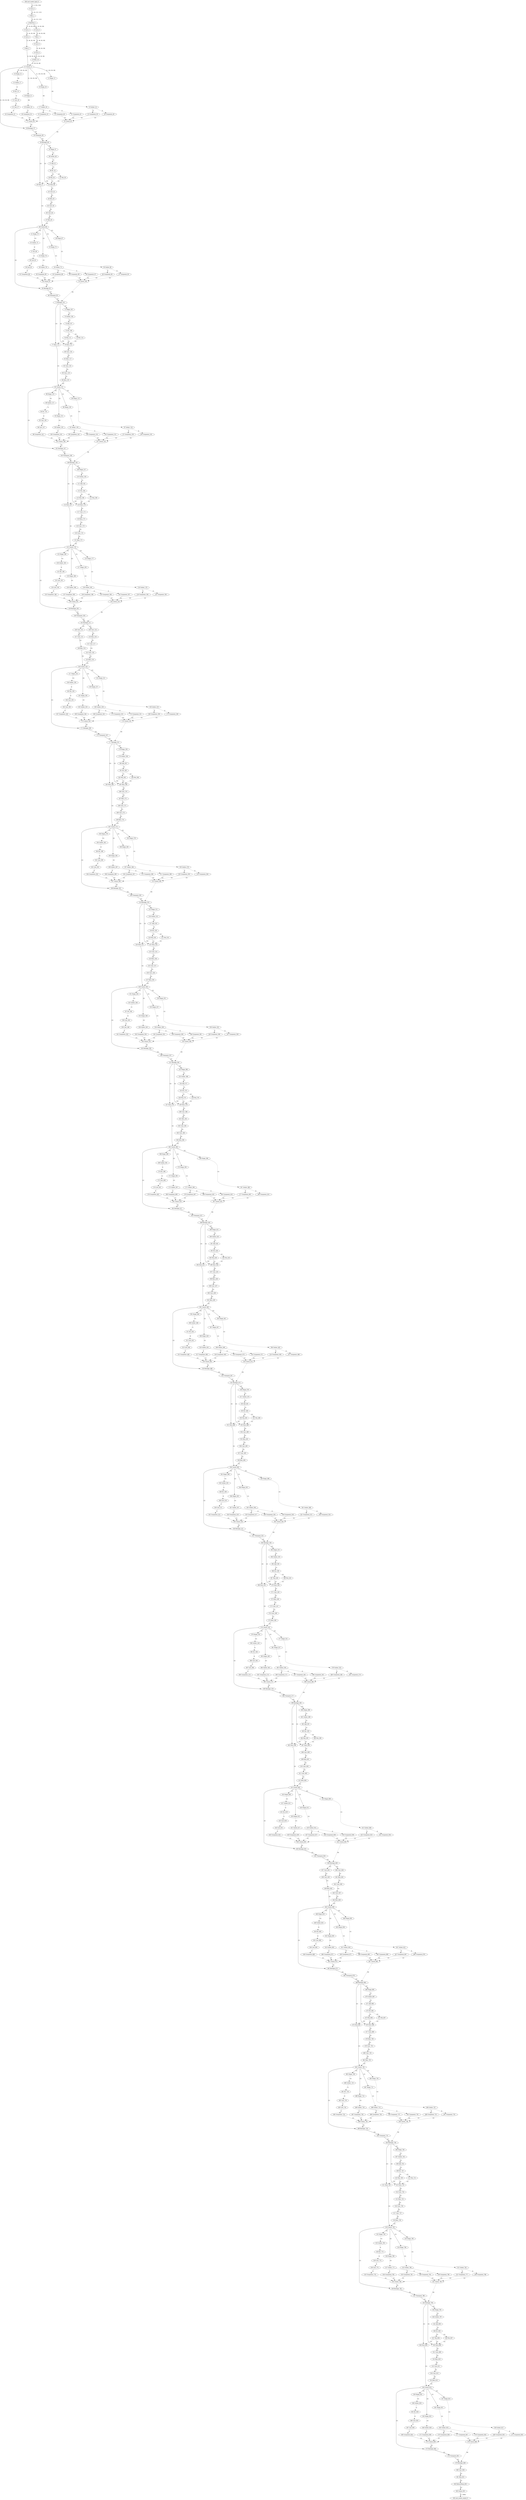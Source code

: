 strict digraph  {
"0 Conv_0" [id=0, type=Conv];
"1 Relu_1" [id=1, type=Relu];
"2 MaxPool_2" [id=2, type=MaxPool];
"3 Conv_3" [id=3, type=Conv];
"4 Conv_4" [id=4, type=Conv];
"5 Relu_5" [id=5, type=Relu];
"6 Conv_6" [id=6, type=Conv];
"7 Relu_7" [id=7, type=Relu];
"8 Conv_8" [id=8, type=Conv];
"9 Conv_9" [id=9, type=Conv];
"10 Relu_10" [id=10, type=Relu];
"11 Concat_11" [id=11, type=Concat];
"12 Shape_12" [id=12, type=Shape];
"13 Gather_14" [id=13, type=Gather];
"14 Shape_15" [id=14, type=Shape];
"15 Gather_17" [id=15, type=Gather];
"16 Shape_18" [id=16, type=Shape];
"17 Gather_20" [id=17, type=Gather];
"18 Shape_21" [id=18, type=Shape];
"19 Gather_23" [id=19, type=Gather];
"20 Div_25" [id=20, type=Div];
"21 Cast_26" [id=21, type=Cast];
"22 Cast_27" [id=22, type=Cast];
"23 Unsqueeze_29" [id=23, type=Unsqueeze];
"24 Unsqueeze_31" [id=24, type=Unsqueeze];
"25 Unsqueeze_33" [id=25, type=Unsqueeze];
"26 Unsqueeze_35" [id=26, type=Unsqueeze];
"27 Concat_36" [id=27, type=Concat];
"28 Reshape_37" [id=28, type=Reshape];
"29 Transpose_38" [id=29, type=Transpose];
"30 Unsqueeze_40" [id=30, type=Unsqueeze];
"31 Unsqueeze_42" [id=31, type=Unsqueeze];
"32 Unsqueeze_44" [id=32, type=Unsqueeze];
"33 Concat_45" [id=33, type=Concat];
"34 Reshape_46" [id=34, type=Reshape];
"35 Shape_47" [id=35, type=Shape];
"36 Gather_49" [id=36, type=Gather];
"37 Add_52" [id=37, type=Add];
"38 Div_54" [id=38, type=Div];
"39 Mul_56" [id=39, type=Mul];
"40 Slice_57" [id=40, type=Slice];
"41 Mul_59" [id=41, type=Mul];
"42 Slice_60" [id=42, type=Slice];
"43 Conv_61" [id=43, type=Conv];
"44 Relu_62" [id=44, type=Relu];
"45 Conv_63" [id=45, type=Conv];
"46 Conv_64" [id=46, type=Conv];
"47 Relu_65" [id=47, type=Relu];
"48 Concat_66" [id=48, type=Concat];
"49 Shape_67" [id=49, type=Shape];
"50 Gather_69" [id=50, type=Gather];
"51 Shape_70" [id=51, type=Shape];
"52 Gather_72" [id=52, type=Gather];
"53 Shape_73" [id=53, type=Shape];
"54 Gather_75" [id=54, type=Gather];
"55 Shape_76" [id=55, type=Shape];
"56 Gather_78" [id=56, type=Gather];
"57 Div_80" [id=57, type=Div];
"58 Cast_81" [id=58, type=Cast];
"59 Cast_82" [id=59, type=Cast];
"60 Unsqueeze_84" [id=60, type=Unsqueeze];
"61 Unsqueeze_86" [id=61, type=Unsqueeze];
"62 Unsqueeze_88" [id=62, type=Unsqueeze];
"63 Unsqueeze_90" [id=63, type=Unsqueeze];
"64 Concat_91" [id=64, type=Concat];
"65 Reshape_92" [id=65, type=Reshape];
"66 Transpose_93" [id=66, type=Transpose];
"67 Unsqueeze_95" [id=67, type=Unsqueeze];
"68 Unsqueeze_97" [id=68, type=Unsqueeze];
"69 Unsqueeze_99" [id=69, type=Unsqueeze];
"70 Concat_100" [id=70, type=Concat];
"71 Reshape_101" [id=71, type=Reshape];
"72 Shape_102" [id=72, type=Shape];
"73 Gather_104" [id=73, type=Gather];
"74 Add_107" [id=74, type=Add];
"75 Div_109" [id=75, type=Div];
"76 Mul_111" [id=76, type=Mul];
"77 Slice_112" [id=77, type=Slice];
"78 Mul_114" [id=78, type=Mul];
"79 Slice_115" [id=79, type=Slice];
"80 Conv_116" [id=80, type=Conv];
"81 Relu_117" [id=81, type=Relu];
"82 Conv_118" [id=82, type=Conv];
"83 Conv_119" [id=83, type=Conv];
"84 Relu_120" [id=84, type=Relu];
"85 Concat_121" [id=85, type=Concat];
"86 Shape_122" [id=86, type=Shape];
"87 Gather_124" [id=87, type=Gather];
"88 Shape_125" [id=88, type=Shape];
"89 Gather_127" [id=89, type=Gather];
"90 Shape_128" [id=90, type=Shape];
"91 Gather_130" [id=91, type=Gather];
"92 Shape_131" [id=92, type=Shape];
"93 Gather_133" [id=93, type=Gather];
"94 Div_135" [id=94, type=Div];
"95 Cast_136" [id=95, type=Cast];
"96 Cast_137" [id=96, type=Cast];
"97 Unsqueeze_139" [id=97, type=Unsqueeze];
"98 Unsqueeze_141" [id=98, type=Unsqueeze];
"99 Unsqueeze_143" [id=99, type=Unsqueeze];
"100 Unsqueeze_145" [id=100, type=Unsqueeze];
"101 Concat_146" [id=101, type=Concat];
"102 Reshape_147" [id=102, type=Reshape];
"103 Transpose_148" [id=103, type=Transpose];
"104 Unsqueeze_150" [id=104, type=Unsqueeze];
"105 Unsqueeze_152" [id=105, type=Unsqueeze];
"106 Unsqueeze_154" [id=106, type=Unsqueeze];
"107 Concat_155" [id=107, type=Concat];
"108 Reshape_156" [id=108, type=Reshape];
"109 Shape_157" [id=109, type=Shape];
"110 Gather_159" [id=110, type=Gather];
"111 Add_162" [id=111, type=Add];
"112 Div_164" [id=112, type=Div];
"113 Mul_166" [id=113, type=Mul];
"114 Slice_167" [id=114, type=Slice];
"115 Mul_169" [id=115, type=Mul];
"116 Slice_170" [id=116, type=Slice];
"117 Conv_171" [id=117, type=Conv];
"118 Relu_172" [id=118, type=Relu];
"119 Conv_173" [id=119, type=Conv];
"120 Conv_174" [id=120, type=Conv];
"121 Relu_175" [id=121, type=Relu];
"122 Concat_176" [id=122, type=Concat];
"123 Shape_177" [id=123, type=Shape];
"124 Gather_179" [id=124, type=Gather];
"125 Shape_180" [id=125, type=Shape];
"126 Gather_182" [id=126, type=Gather];
"127 Shape_183" [id=127, type=Shape];
"128 Gather_185" [id=128, type=Gather];
"129 Shape_186" [id=129, type=Shape];
"130 Gather_188" [id=130, type=Gather];
"131 Div_190" [id=131, type=Div];
"132 Cast_191" [id=132, type=Cast];
"133 Cast_192" [id=133, type=Cast];
"134 Unsqueeze_194" [id=134, type=Unsqueeze];
"135 Unsqueeze_196" [id=135, type=Unsqueeze];
"136 Unsqueeze_198" [id=136, type=Unsqueeze];
"137 Unsqueeze_200" [id=137, type=Unsqueeze];
"138 Concat_201" [id=138, type=Concat];
"139 Reshape_202" [id=139, type=Reshape];
"140 Transpose_203" [id=140, type=Transpose];
"141 Unsqueeze_205" [id=141, type=Unsqueeze];
"142 Unsqueeze_207" [id=142, type=Unsqueeze];
"143 Unsqueeze_209" [id=143, type=Unsqueeze];
"144 Concat_210" [id=144, type=Concat];
"145 Reshape_211" [id=145, type=Reshape];
"146 Conv_212" [id=146, type=Conv];
"147 Conv_213" [id=147, type=Conv];
"148 Relu_214" [id=148, type=Relu];
"149 Conv_215" [id=149, type=Conv];
"150 Relu_216" [id=150, type=Relu];
"151 Conv_217" [id=151, type=Conv];
"152 Conv_218" [id=152, type=Conv];
"153 Relu_219" [id=153, type=Relu];
"154 Concat_220" [id=154, type=Concat];
"155 Shape_221" [id=155, type=Shape];
"156 Gather_223" [id=156, type=Gather];
"157 Shape_224" [id=157, type=Shape];
"158 Gather_226" [id=158, type=Gather];
"159 Shape_227" [id=159, type=Shape];
"160 Gather_229" [id=160, type=Gather];
"161 Shape_230" [id=161, type=Shape];
"162 Gather_232" [id=162, type=Gather];
"163 Div_234" [id=163, type=Div];
"164 Cast_235" [id=164, type=Cast];
"165 Cast_236" [id=165, type=Cast];
"166 Unsqueeze_238" [id=166, type=Unsqueeze];
"167 Unsqueeze_240" [id=167, type=Unsqueeze];
"168 Unsqueeze_242" [id=168, type=Unsqueeze];
"169 Unsqueeze_244" [id=169, type=Unsqueeze];
"170 Concat_245" [id=170, type=Concat];
"171 Reshape_246" [id=171, type=Reshape];
"172 Transpose_247" [id=172, type=Transpose];
"173 Unsqueeze_249" [id=173, type=Unsqueeze];
"174 Unsqueeze_251" [id=174, type=Unsqueeze];
"175 Unsqueeze_253" [id=175, type=Unsqueeze];
"176 Concat_254" [id=176, type=Concat];
"177 Reshape_255" [id=177, type=Reshape];
"178 Shape_256" [id=178, type=Shape];
"179 Gather_258" [id=179, type=Gather];
"180 Add_261" [id=180, type=Add];
"181 Div_263" [id=181, type=Div];
"182 Mul_265" [id=182, type=Mul];
"183 Slice_266" [id=183, type=Slice];
"184 Mul_268" [id=184, type=Mul];
"185 Slice_269" [id=185, type=Slice];
"186 Conv_270" [id=186, type=Conv];
"187 Relu_271" [id=187, type=Relu];
"188 Conv_272" [id=188, type=Conv];
"189 Conv_273" [id=189, type=Conv];
"190 Relu_274" [id=190, type=Relu];
"191 Concat_275" [id=191, type=Concat];
"192 Shape_276" [id=192, type=Shape];
"193 Gather_278" [id=193, type=Gather];
"194 Shape_279" [id=194, type=Shape];
"195 Gather_281" [id=195, type=Gather];
"196 Shape_282" [id=196, type=Shape];
"197 Gather_284" [id=197, type=Gather];
"198 Shape_285" [id=198, type=Shape];
"199 Gather_287" [id=199, type=Gather];
"200 Div_289" [id=200, type=Div];
"201 Cast_290" [id=201, type=Cast];
"202 Cast_291" [id=202, type=Cast];
"203 Unsqueeze_293" [id=203, type=Unsqueeze];
"204 Unsqueeze_295" [id=204, type=Unsqueeze];
"205 Unsqueeze_297" [id=205, type=Unsqueeze];
"206 Unsqueeze_299" [id=206, type=Unsqueeze];
"207 Concat_300" [id=207, type=Concat];
"208 Reshape_301" [id=208, type=Reshape];
"209 Transpose_302" [id=209, type=Transpose];
"210 Unsqueeze_304" [id=210, type=Unsqueeze];
"211 Unsqueeze_306" [id=211, type=Unsqueeze];
"212 Unsqueeze_308" [id=212, type=Unsqueeze];
"213 Concat_309" [id=213, type=Concat];
"214 Reshape_310" [id=214, type=Reshape];
"215 Shape_311" [id=215, type=Shape];
"216 Gather_313" [id=216, type=Gather];
"217 Add_316" [id=217, type=Add];
"218 Div_318" [id=218, type=Div];
"219 Mul_320" [id=219, type=Mul];
"220 Slice_321" [id=220, type=Slice];
"221 Mul_323" [id=221, type=Mul];
"222 Slice_324" [id=222, type=Slice];
"223 Conv_325" [id=223, type=Conv];
"224 Relu_326" [id=224, type=Relu];
"225 Conv_327" [id=225, type=Conv];
"226 Conv_328" [id=226, type=Conv];
"227 Relu_329" [id=227, type=Relu];
"228 Concat_330" [id=228, type=Concat];
"229 Shape_331" [id=229, type=Shape];
"230 Gather_333" [id=230, type=Gather];
"231 Shape_334" [id=231, type=Shape];
"232 Gather_336" [id=232, type=Gather];
"233 Shape_337" [id=233, type=Shape];
"234 Gather_339" [id=234, type=Gather];
"235 Shape_340" [id=235, type=Shape];
"236 Gather_342" [id=236, type=Gather];
"237 Div_344" [id=237, type=Div];
"238 Cast_345" [id=238, type=Cast];
"239 Cast_346" [id=239, type=Cast];
"240 Unsqueeze_348" [id=240, type=Unsqueeze];
"241 Unsqueeze_350" [id=241, type=Unsqueeze];
"242 Unsqueeze_352" [id=242, type=Unsqueeze];
"243 Unsqueeze_354" [id=243, type=Unsqueeze];
"244 Concat_355" [id=244, type=Concat];
"245 Reshape_356" [id=245, type=Reshape];
"246 Transpose_357" [id=246, type=Transpose];
"247 Unsqueeze_359" [id=247, type=Unsqueeze];
"248 Unsqueeze_361" [id=248, type=Unsqueeze];
"249 Unsqueeze_363" [id=249, type=Unsqueeze];
"250 Concat_364" [id=250, type=Concat];
"251 Reshape_365" [id=251, type=Reshape];
"252 Shape_366" [id=252, type=Shape];
"253 Gather_368" [id=253, type=Gather];
"254 Add_371" [id=254, type=Add];
"255 Div_373" [id=255, type=Div];
"256 Mul_375" [id=256, type=Mul];
"257 Slice_376" [id=257, type=Slice];
"258 Mul_378" [id=258, type=Mul];
"259 Slice_379" [id=259, type=Slice];
"260 Conv_380" [id=260, type=Conv];
"261 Relu_381" [id=261, type=Relu];
"262 Conv_382" [id=262, type=Conv];
"263 Conv_383" [id=263, type=Conv];
"264 Relu_384" [id=264, type=Relu];
"265 Concat_385" [id=265, type=Concat];
"266 Shape_386" [id=266, type=Shape];
"267 Gather_388" [id=267, type=Gather];
"268 Shape_389" [id=268, type=Shape];
"269 Gather_391" [id=269, type=Gather];
"270 Shape_392" [id=270, type=Shape];
"271 Gather_394" [id=271, type=Gather];
"272 Shape_395" [id=272, type=Shape];
"273 Gather_397" [id=273, type=Gather];
"274 Div_399" [id=274, type=Div];
"275 Cast_400" [id=275, type=Cast];
"276 Cast_401" [id=276, type=Cast];
"277 Unsqueeze_403" [id=277, type=Unsqueeze];
"278 Unsqueeze_405" [id=278, type=Unsqueeze];
"279 Unsqueeze_407" [id=279, type=Unsqueeze];
"280 Unsqueeze_409" [id=280, type=Unsqueeze];
"281 Concat_410" [id=281, type=Concat];
"282 Reshape_411" [id=282, type=Reshape];
"283 Transpose_412" [id=283, type=Transpose];
"284 Unsqueeze_414" [id=284, type=Unsqueeze];
"285 Unsqueeze_416" [id=285, type=Unsqueeze];
"286 Unsqueeze_418" [id=286, type=Unsqueeze];
"287 Concat_419" [id=287, type=Concat];
"288 Reshape_420" [id=288, type=Reshape];
"289 Shape_421" [id=289, type=Shape];
"290 Gather_423" [id=290, type=Gather];
"291 Add_426" [id=291, type=Add];
"292 Div_428" [id=292, type=Div];
"293 Mul_430" [id=293, type=Mul];
"294 Slice_431" [id=294, type=Slice];
"295 Mul_433" [id=295, type=Mul];
"296 Slice_434" [id=296, type=Slice];
"297 Conv_435" [id=297, type=Conv];
"298 Relu_436" [id=298, type=Relu];
"299 Conv_437" [id=299, type=Conv];
"300 Conv_438" [id=300, type=Conv];
"301 Relu_439" [id=301, type=Relu];
"302 Concat_440" [id=302, type=Concat];
"303 Shape_441" [id=303, type=Shape];
"304 Gather_443" [id=304, type=Gather];
"305 Shape_444" [id=305, type=Shape];
"306 Gather_446" [id=306, type=Gather];
"307 Shape_447" [id=307, type=Shape];
"308 Gather_449" [id=308, type=Gather];
"309 Shape_450" [id=309, type=Shape];
"310 Gather_452" [id=310, type=Gather];
"311 Div_454" [id=311, type=Div];
"312 Cast_455" [id=312, type=Cast];
"313 Cast_456" [id=313, type=Cast];
"314 Unsqueeze_458" [id=314, type=Unsqueeze];
"315 Unsqueeze_460" [id=315, type=Unsqueeze];
"316 Unsqueeze_462" [id=316, type=Unsqueeze];
"317 Unsqueeze_464" [id=317, type=Unsqueeze];
"318 Concat_465" [id=318, type=Concat];
"319 Reshape_466" [id=319, type=Reshape];
"320 Transpose_467" [id=320, type=Transpose];
"321 Unsqueeze_469" [id=321, type=Unsqueeze];
"322 Unsqueeze_471" [id=322, type=Unsqueeze];
"323 Unsqueeze_473" [id=323, type=Unsqueeze];
"324 Concat_474" [id=324, type=Concat];
"325 Reshape_475" [id=325, type=Reshape];
"326 Shape_476" [id=326, type=Shape];
"327 Gather_478" [id=327, type=Gather];
"328 Add_481" [id=328, type=Add];
"329 Div_483" [id=329, type=Div];
"330 Mul_485" [id=330, type=Mul];
"331 Slice_486" [id=331, type=Slice];
"332 Mul_488" [id=332, type=Mul];
"333 Slice_489" [id=333, type=Slice];
"334 Conv_490" [id=334, type=Conv];
"335 Relu_491" [id=335, type=Relu];
"336 Conv_492" [id=336, type=Conv];
"337 Conv_493" [id=337, type=Conv];
"338 Relu_494" [id=338, type=Relu];
"339 Concat_495" [id=339, type=Concat];
"340 Shape_496" [id=340, type=Shape];
"341 Gather_498" [id=341, type=Gather];
"342 Shape_499" [id=342, type=Shape];
"343 Gather_501" [id=343, type=Gather];
"344 Shape_502" [id=344, type=Shape];
"345 Gather_504" [id=345, type=Gather];
"346 Shape_505" [id=346, type=Shape];
"347 Gather_507" [id=347, type=Gather];
"348 Div_509" [id=348, type=Div];
"349 Cast_510" [id=349, type=Cast];
"350 Cast_511" [id=350, type=Cast];
"351 Unsqueeze_513" [id=351, type=Unsqueeze];
"352 Unsqueeze_515" [id=352, type=Unsqueeze];
"353 Unsqueeze_517" [id=353, type=Unsqueeze];
"354 Unsqueeze_519" [id=354, type=Unsqueeze];
"355 Concat_520" [id=355, type=Concat];
"356 Reshape_521" [id=356, type=Reshape];
"357 Transpose_522" [id=357, type=Transpose];
"358 Unsqueeze_524" [id=358, type=Unsqueeze];
"359 Unsqueeze_526" [id=359, type=Unsqueeze];
"360 Unsqueeze_528" [id=360, type=Unsqueeze];
"361 Concat_529" [id=361, type=Concat];
"362 Reshape_530" [id=362, type=Reshape];
"363 Shape_531" [id=363, type=Shape];
"364 Gather_533" [id=364, type=Gather];
"365 Add_536" [id=365, type=Add];
"366 Div_538" [id=366, type=Div];
"367 Mul_540" [id=367, type=Mul];
"368 Slice_541" [id=368, type=Slice];
"369 Mul_543" [id=369, type=Mul];
"370 Slice_544" [id=370, type=Slice];
"371 Conv_545" [id=371, type=Conv];
"372 Relu_546" [id=372, type=Relu];
"373 Conv_547" [id=373, type=Conv];
"374 Conv_548" [id=374, type=Conv];
"375 Relu_549" [id=375, type=Relu];
"376 Concat_550" [id=376, type=Concat];
"377 Shape_551" [id=377, type=Shape];
"378 Gather_553" [id=378, type=Gather];
"379 Shape_554" [id=379, type=Shape];
"380 Gather_556" [id=380, type=Gather];
"381 Shape_557" [id=381, type=Shape];
"382 Gather_559" [id=382, type=Gather];
"383 Shape_560" [id=383, type=Shape];
"384 Gather_562" [id=384, type=Gather];
"385 Div_564" [id=385, type=Div];
"386 Cast_565" [id=386, type=Cast];
"387 Cast_566" [id=387, type=Cast];
"388 Unsqueeze_568" [id=388, type=Unsqueeze];
"389 Unsqueeze_570" [id=389, type=Unsqueeze];
"390 Unsqueeze_572" [id=390, type=Unsqueeze];
"391 Unsqueeze_574" [id=391, type=Unsqueeze];
"392 Concat_575" [id=392, type=Concat];
"393 Reshape_576" [id=393, type=Reshape];
"394 Transpose_577" [id=394, type=Transpose];
"395 Unsqueeze_579" [id=395, type=Unsqueeze];
"396 Unsqueeze_581" [id=396, type=Unsqueeze];
"397 Unsqueeze_583" [id=397, type=Unsqueeze];
"398 Concat_584" [id=398, type=Concat];
"399 Reshape_585" [id=399, type=Reshape];
"400 Shape_586" [id=400, type=Shape];
"401 Gather_588" [id=401, type=Gather];
"402 Add_591" [id=402, type=Add];
"403 Div_593" [id=403, type=Div];
"404 Mul_595" [id=404, type=Mul];
"405 Slice_596" [id=405, type=Slice];
"406 Mul_598" [id=406, type=Mul];
"407 Slice_599" [id=407, type=Slice];
"408 Conv_600" [id=408, type=Conv];
"409 Relu_601" [id=409, type=Relu];
"410 Conv_602" [id=410, type=Conv];
"411 Conv_603" [id=411, type=Conv];
"412 Relu_604" [id=412, type=Relu];
"413 Concat_605" [id=413, type=Concat];
"414 Shape_606" [id=414, type=Shape];
"415 Gather_608" [id=415, type=Gather];
"416 Shape_609" [id=416, type=Shape];
"417 Gather_611" [id=417, type=Gather];
"418 Shape_612" [id=418, type=Shape];
"419 Gather_614" [id=419, type=Gather];
"420 Shape_615" [id=420, type=Shape];
"421 Gather_617" [id=421, type=Gather];
"422 Div_619" [id=422, type=Div];
"423 Cast_620" [id=423, type=Cast];
"424 Cast_621" [id=424, type=Cast];
"425 Unsqueeze_623" [id=425, type=Unsqueeze];
"426 Unsqueeze_625" [id=426, type=Unsqueeze];
"427 Unsqueeze_627" [id=427, type=Unsqueeze];
"428 Unsqueeze_629" [id=428, type=Unsqueeze];
"429 Concat_630" [id=429, type=Concat];
"430 Reshape_631" [id=430, type=Reshape];
"431 Transpose_632" [id=431, type=Transpose];
"432 Unsqueeze_634" [id=432, type=Unsqueeze];
"433 Unsqueeze_636" [id=433, type=Unsqueeze];
"434 Unsqueeze_638" [id=434, type=Unsqueeze];
"435 Concat_639" [id=435, type=Concat];
"436 Reshape_640" [id=436, type=Reshape];
"437 Conv_641" [id=437, type=Conv];
"438 Conv_642" [id=438, type=Conv];
"439 Relu_643" [id=439, type=Relu];
"440 Conv_644" [id=440, type=Conv];
"441 Relu_645" [id=441, type=Relu];
"442 Conv_646" [id=442, type=Conv];
"443 Conv_647" [id=443, type=Conv];
"444 Relu_648" [id=444, type=Relu];
"445 Concat_649" [id=445, type=Concat];
"446 Shape_650" [id=446, type=Shape];
"447 Gather_652" [id=447, type=Gather];
"448 Shape_653" [id=448, type=Shape];
"449 Gather_655" [id=449, type=Gather];
"450 Shape_656" [id=450, type=Shape];
"451 Gather_658" [id=451, type=Gather];
"452 Shape_659" [id=452, type=Shape];
"453 Gather_661" [id=453, type=Gather];
"454 Div_663" [id=454, type=Div];
"455 Cast_664" [id=455, type=Cast];
"456 Cast_665" [id=456, type=Cast];
"457 Unsqueeze_667" [id=457, type=Unsqueeze];
"458 Unsqueeze_669" [id=458, type=Unsqueeze];
"459 Unsqueeze_671" [id=459, type=Unsqueeze];
"460 Unsqueeze_673" [id=460, type=Unsqueeze];
"461 Concat_674" [id=461, type=Concat];
"462 Reshape_675" [id=462, type=Reshape];
"463 Transpose_676" [id=463, type=Transpose];
"464 Unsqueeze_678" [id=464, type=Unsqueeze];
"465 Unsqueeze_680" [id=465, type=Unsqueeze];
"466 Unsqueeze_682" [id=466, type=Unsqueeze];
"467 Concat_683" [id=467, type=Concat];
"468 Reshape_684" [id=468, type=Reshape];
"469 Shape_685" [id=469, type=Shape];
"470 Gather_687" [id=470, type=Gather];
"471 Add_690" [id=471, type=Add];
"472 Div_692" [id=472, type=Div];
"473 Mul_694" [id=473, type=Mul];
"474 Slice_695" [id=474, type=Slice];
"475 Mul_697" [id=475, type=Mul];
"476 Slice_698" [id=476, type=Slice];
"477 Conv_699" [id=477, type=Conv];
"478 Relu_700" [id=478, type=Relu];
"479 Conv_701" [id=479, type=Conv];
"480 Conv_702" [id=480, type=Conv];
"481 Relu_703" [id=481, type=Relu];
"482 Concat_704" [id=482, type=Concat];
"483 Shape_705" [id=483, type=Shape];
"484 Gather_707" [id=484, type=Gather];
"485 Shape_708" [id=485, type=Shape];
"486 Gather_710" [id=486, type=Gather];
"487 Shape_711" [id=487, type=Shape];
"488 Gather_713" [id=488, type=Gather];
"489 Shape_714" [id=489, type=Shape];
"490 Gather_716" [id=490, type=Gather];
"491 Div_718" [id=491, type=Div];
"492 Cast_719" [id=492, type=Cast];
"493 Cast_720" [id=493, type=Cast];
"494 Unsqueeze_722" [id=494, type=Unsqueeze];
"495 Unsqueeze_724" [id=495, type=Unsqueeze];
"496 Unsqueeze_726" [id=496, type=Unsqueeze];
"497 Unsqueeze_728" [id=497, type=Unsqueeze];
"498 Concat_729" [id=498, type=Concat];
"499 Reshape_730" [id=499, type=Reshape];
"500 Transpose_731" [id=500, type=Transpose];
"501 Unsqueeze_733" [id=501, type=Unsqueeze];
"502 Unsqueeze_735" [id=502, type=Unsqueeze];
"503 Unsqueeze_737" [id=503, type=Unsqueeze];
"504 Concat_738" [id=504, type=Concat];
"505 Reshape_739" [id=505, type=Reshape];
"506 Shape_740" [id=506, type=Shape];
"507 Gather_742" [id=507, type=Gather];
"508 Add_745" [id=508, type=Add];
"509 Div_747" [id=509, type=Div];
"510 Mul_749" [id=510, type=Mul];
"511 Slice_750" [id=511, type=Slice];
"512 Mul_752" [id=512, type=Mul];
"513 Slice_753" [id=513, type=Slice];
"514 Conv_754" [id=514, type=Conv];
"515 Relu_755" [id=515, type=Relu];
"516 Conv_756" [id=516, type=Conv];
"517 Conv_757" [id=517, type=Conv];
"518 Relu_758" [id=518, type=Relu];
"519 Concat_759" [id=519, type=Concat];
"520 Shape_760" [id=520, type=Shape];
"521 Gather_762" [id=521, type=Gather];
"522 Shape_763" [id=522, type=Shape];
"523 Gather_765" [id=523, type=Gather];
"524 Shape_766" [id=524, type=Shape];
"525 Gather_768" [id=525, type=Gather];
"526 Shape_769" [id=526, type=Shape];
"527 Gather_771" [id=527, type=Gather];
"528 Div_773" [id=528, type=Div];
"529 Cast_774" [id=529, type=Cast];
"530 Cast_775" [id=530, type=Cast];
"531 Unsqueeze_777" [id=531, type=Unsqueeze];
"532 Unsqueeze_779" [id=532, type=Unsqueeze];
"533 Unsqueeze_781" [id=533, type=Unsqueeze];
"534 Unsqueeze_783" [id=534, type=Unsqueeze];
"535 Concat_784" [id=535, type=Concat];
"536 Reshape_785" [id=536, type=Reshape];
"537 Transpose_786" [id=537, type=Transpose];
"538 Unsqueeze_788" [id=538, type=Unsqueeze];
"539 Unsqueeze_790" [id=539, type=Unsqueeze];
"540 Unsqueeze_792" [id=540, type=Unsqueeze];
"541 Concat_793" [id=541, type=Concat];
"542 Reshape_794" [id=542, type=Reshape];
"543 Shape_795" [id=543, type=Shape];
"544 Gather_797" [id=544, type=Gather];
"545 Add_800" [id=545, type=Add];
"546 Div_802" [id=546, type=Div];
"547 Mul_804" [id=547, type=Mul];
"548 Slice_805" [id=548, type=Slice];
"549 Mul_807" [id=549, type=Mul];
"550 Slice_808" [id=550, type=Slice];
"551 Conv_809" [id=551, type=Conv];
"552 Relu_810" [id=552, type=Relu];
"553 Conv_811" [id=553, type=Conv];
"554 Conv_812" [id=554, type=Conv];
"555 Relu_813" [id=555, type=Relu];
"556 Concat_814" [id=556, type=Concat];
"557 Shape_815" [id=557, type=Shape];
"558 Gather_817" [id=558, type=Gather];
"559 Shape_818" [id=559, type=Shape];
"560 Gather_820" [id=560, type=Gather];
"561 Shape_821" [id=561, type=Shape];
"562 Gather_823" [id=562, type=Gather];
"563 Shape_824" [id=563, type=Shape];
"564 Gather_826" [id=564, type=Gather];
"565 Div_828" [id=565, type=Div];
"566 Cast_829" [id=566, type=Cast];
"567 Cast_830" [id=567, type=Cast];
"568 Unsqueeze_832" [id=568, type=Unsqueeze];
"569 Unsqueeze_834" [id=569, type=Unsqueeze];
"570 Unsqueeze_836" [id=570, type=Unsqueeze];
"571 Unsqueeze_838" [id=571, type=Unsqueeze];
"572 Concat_839" [id=572, type=Concat];
"573 Reshape_840" [id=573, type=Reshape];
"574 Transpose_841" [id=574, type=Transpose];
"575 Unsqueeze_843" [id=575, type=Unsqueeze];
"576 Unsqueeze_845" [id=576, type=Unsqueeze];
"577 Unsqueeze_847" [id=577, type=Unsqueeze];
"578 Concat_848" [id=578, type=Concat];
"579 Reshape_849" [id=579, type=Reshape];
"580 Conv_850" [id=580, type=Conv];
"581 Relu_851" [id=581, type=Relu];
"582 ReduceMean_852" [id=582, type=ReduceMean];
"583 Gemm_853" [id=583, type=Gemm];
"584 nncf_model_input_0" [id=584, type=nncf_model_input];
"585 nncf_model_output_0" [id=585, type=nncf_model_output];
"0 Conv_0" -> "1 Relu_1"  [label="[1, 24, 112, 112]", style=solid];
"1 Relu_1" -> "2 MaxPool_2"  [label="[1, 24, 112, 112]", style=solid];
"2 MaxPool_2" -> "3 Conv_3"  [label="[1, 24, 56, 56]", style=solid];
"2 MaxPool_2" -> "6 Conv_6"  [label="[1, 24, 56, 56]", style=solid];
"3 Conv_3" -> "4 Conv_4"  [label="[1, 24, 28, 28]", style=solid];
"4 Conv_4" -> "5 Relu_5"  [label="[1, 58, 28, 28]", style=solid];
"5 Relu_5" -> "11 Concat_11"  [label="[1, 58, 28, 28]", style=solid];
"6 Conv_6" -> "7 Relu_7"  [label="[1, 58, 56, 56]", style=solid];
"7 Relu_7" -> "8 Conv_8"  [label="[1, 58, 56, 56]", style=solid];
"8 Conv_8" -> "9 Conv_9"  [label="[1, 58, 28, 28]", style=solid];
"9 Conv_9" -> "10 Relu_10"  [label="[1, 58, 28, 28]", style=solid];
"10 Relu_10" -> "11 Concat_11"  [label="[1, 58, 28, 28]", style=solid];
"11 Concat_11" -> "12 Shape_12"  [label="[1, 116, 28, 28]", style=solid];
"11 Concat_11" -> "14 Shape_15"  [label="[1, 116, 28, 28]", style=solid];
"11 Concat_11" -> "16 Shape_18"  [label="[1, 116, 28, 28]", style=solid];
"11 Concat_11" -> "18 Shape_21"  [label="[1, 116, 28, 28]", style=solid];
"11 Concat_11" -> "28 Reshape_37"  [label="[1, 116, 28, 28]", style=solid];
"12 Shape_12" -> "13 Gather_14"  [label="[4]", style=dashed];
"13 Gather_14" -> "23 Unsqueeze_29"  [label="[]", style=dashed];
"13 Gather_14" -> "30 Unsqueeze_40"  [label="[]", style=dashed];
"14 Shape_15" -> "15 Gather_17"  [label="[4]", style=dashed];
"15 Gather_17" -> "20 Div_25"  [label="[]", style=dashed];
"16 Shape_18" -> "17 Gather_20"  [label="[4]", style=dashed];
"17 Gather_20" -> "25 Unsqueeze_33"  [label="[]", style=dashed];
"17 Gather_20" -> "31 Unsqueeze_42"  [label="[]", style=dashed];
"18 Shape_21" -> "19 Gather_23"  [label="[4]", style=dashed];
"19 Gather_23" -> "26 Unsqueeze_35"  [label="[]", style=dashed];
"19 Gather_23" -> "32 Unsqueeze_44"  [label="[]", style=dashed];
"20 Div_25" -> "21 Cast_26"  [label="[]", style=dashed];
"21 Cast_26" -> "22 Cast_27"  [label="[]", style=dashed];
"22 Cast_27" -> "24 Unsqueeze_31"  [label="[]", style=dashed];
"23 Unsqueeze_29" -> "27 Concat_36"  [label="[1]", style=dashed];
"24 Unsqueeze_31" -> "27 Concat_36"  [label="[1]", style=dashed];
"25 Unsqueeze_33" -> "27 Concat_36"  [label="[1]", style=dashed];
"26 Unsqueeze_35" -> "27 Concat_36"  [label="[1]", style=dashed];
"27 Concat_36" -> "28 Reshape_37"  [label="[5]", style=dashed];
"28 Reshape_37" -> "29 Transpose_38"  [label="[1]", style=solid];
"29 Transpose_38" -> "34 Reshape_46"  [label="[1]", style=solid];
"30 Unsqueeze_40" -> "33 Concat_45"  [label="[1]", style=dashed];
"31 Unsqueeze_42" -> "33 Concat_45"  [label="[1]", style=dashed];
"32 Unsqueeze_44" -> "33 Concat_45"  [label="[1]", style=dashed];
"33 Concat_45" -> "34 Reshape_46"  [label="[4]", style=dashed];
"34 Reshape_46" -> "35 Shape_47"  [label="[1]", style=solid];
"34 Reshape_46" -> "40 Slice_57"  [label="[1]", style=solid];
"34 Reshape_46" -> "42 Slice_60"  [label="[1]", style=solid];
"35 Shape_47" -> "36 Gather_49"  [label="[1]", style=dashed];
"36 Gather_49" -> "37 Add_52"  [label="[1]", style=dashed];
"37 Add_52" -> "38 Div_54"  [label="[1]", style=dashed];
"38 Div_54" -> "39 Mul_56"  [label="[1]", style=dashed];
"38 Div_54" -> "41 Mul_59"  [label="[1]", style=dashed];
"39 Mul_56" -> "40 Slice_57"  [label="[1]", style=dashed];
"39 Mul_56" -> "42 Slice_60"  [label="[1]", style=dashed];
"40 Slice_57" -> "48 Concat_66"  [label="[1]", style=solid];
"41 Mul_59" -> "42 Slice_60"  [label="[1]", style=dashed];
"42 Slice_60" -> "43 Conv_61"  [label="[1]", style=solid];
"43 Conv_61" -> "44 Relu_62"  [label="[1]", style=solid];
"44 Relu_62" -> "45 Conv_63"  [label="[1]", style=solid];
"45 Conv_63" -> "46 Conv_64"  [label="[1]", style=solid];
"46 Conv_64" -> "47 Relu_65"  [label="[1]", style=solid];
"47 Relu_65" -> "48 Concat_66"  [label="[1]", style=solid];
"48 Concat_66" -> "49 Shape_67"  [label="[1]", style=solid];
"48 Concat_66" -> "51 Shape_70"  [label="[1]", style=solid];
"48 Concat_66" -> "53 Shape_73"  [label="[1]", style=solid];
"48 Concat_66" -> "55 Shape_76"  [label="[1]", style=solid];
"48 Concat_66" -> "65 Reshape_92"  [label="[1]", style=solid];
"49 Shape_67" -> "50 Gather_69"  [label="[1]", style=dashed];
"50 Gather_69" -> "60 Unsqueeze_84"  [label="[]", style=dashed];
"50 Gather_69" -> "67 Unsqueeze_95"  [label="[]", style=dashed];
"51 Shape_70" -> "52 Gather_72"  [label="[1]", style=dashed];
"52 Gather_72" -> "57 Div_80"  [label="[]", style=dashed];
"53 Shape_73" -> "54 Gather_75"  [label="[1]", style=dashed];
"54 Gather_75" -> "62 Unsqueeze_88"  [label="[]", style=dashed];
"54 Gather_75" -> "68 Unsqueeze_97"  [label="[]", style=dashed];
"55 Shape_76" -> "56 Gather_78"  [label="[1]", style=dashed];
"56 Gather_78" -> "63 Unsqueeze_90"  [label="[]", style=dashed];
"56 Gather_78" -> "69 Unsqueeze_99"  [label="[]", style=dashed];
"57 Div_80" -> "58 Cast_81"  [label="[]", style=dashed];
"58 Cast_81" -> "59 Cast_82"  [label="[]", style=dashed];
"59 Cast_82" -> "61 Unsqueeze_86"  [label="[]", style=dashed];
"60 Unsqueeze_84" -> "64 Concat_91"  [label="[1]", style=dashed];
"61 Unsqueeze_86" -> "64 Concat_91"  [label="[1]", style=dashed];
"62 Unsqueeze_88" -> "64 Concat_91"  [label="[1]", style=dashed];
"63 Unsqueeze_90" -> "64 Concat_91"  [label="[1]", style=dashed];
"64 Concat_91" -> "65 Reshape_92"  [label="[5]", style=dashed];
"65 Reshape_92" -> "66 Transpose_93"  [label="[1]", style=solid];
"66 Transpose_93" -> "71 Reshape_101"  [label="[1]", style=solid];
"67 Unsqueeze_95" -> "70 Concat_100"  [label="[1]", style=dashed];
"68 Unsqueeze_97" -> "70 Concat_100"  [label="[1]", style=dashed];
"69 Unsqueeze_99" -> "70 Concat_100"  [label="[1]", style=dashed];
"70 Concat_100" -> "71 Reshape_101"  [label="[4]", style=dashed];
"71 Reshape_101" -> "72 Shape_102"  [label="[1]", style=solid];
"71 Reshape_101" -> "77 Slice_112"  [label="[1]", style=solid];
"71 Reshape_101" -> "79 Slice_115"  [label="[1]", style=solid];
"72 Shape_102" -> "73 Gather_104"  [label="[1]", style=dashed];
"73 Gather_104" -> "74 Add_107"  [label="[1]", style=dashed];
"74 Add_107" -> "75 Div_109"  [label="[1]", style=dashed];
"75 Div_109" -> "76 Mul_111"  [label="[1]", style=dashed];
"75 Div_109" -> "78 Mul_114"  [label="[1]", style=dashed];
"76 Mul_111" -> "77 Slice_112"  [label="[1]", style=dashed];
"76 Mul_111" -> "79 Slice_115"  [label="[1]", style=dashed];
"77 Slice_112" -> "85 Concat_121"  [label="[1]", style=solid];
"78 Mul_114" -> "79 Slice_115"  [label="[1]", style=dashed];
"79 Slice_115" -> "80 Conv_116"  [label="[1]", style=solid];
"80 Conv_116" -> "81 Relu_117"  [label="[1]", style=solid];
"81 Relu_117" -> "82 Conv_118"  [label="[1]", style=solid];
"82 Conv_118" -> "83 Conv_119"  [label="[1]", style=solid];
"83 Conv_119" -> "84 Relu_120"  [label="[1]", style=solid];
"84 Relu_120" -> "85 Concat_121"  [label="[1]", style=solid];
"85 Concat_121" -> "86 Shape_122"  [label="[1]", style=solid];
"85 Concat_121" -> "88 Shape_125"  [label="[1]", style=solid];
"85 Concat_121" -> "90 Shape_128"  [label="[1]", style=solid];
"85 Concat_121" -> "92 Shape_131"  [label="[1]", style=solid];
"85 Concat_121" -> "102 Reshape_147"  [label="[1]", style=solid];
"86 Shape_122" -> "87 Gather_124"  [label="[1]", style=dashed];
"87 Gather_124" -> "97 Unsqueeze_139"  [label="[]", style=dashed];
"87 Gather_124" -> "104 Unsqueeze_150"  [label="[]", style=dashed];
"88 Shape_125" -> "89 Gather_127"  [label="[1]", style=dashed];
"89 Gather_127" -> "94 Div_135"  [label="[]", style=dashed];
"90 Shape_128" -> "91 Gather_130"  [label="[1]", style=dashed];
"91 Gather_130" -> "99 Unsqueeze_143"  [label="[]", style=dashed];
"91 Gather_130" -> "105 Unsqueeze_152"  [label="[]", style=dashed];
"92 Shape_131" -> "93 Gather_133"  [label="[1]", style=dashed];
"93 Gather_133" -> "100 Unsqueeze_145"  [label="[]", style=dashed];
"93 Gather_133" -> "106 Unsqueeze_154"  [label="[]", style=dashed];
"94 Div_135" -> "95 Cast_136"  [label="[]", style=dashed];
"95 Cast_136" -> "96 Cast_137"  [label="[]", style=dashed];
"96 Cast_137" -> "98 Unsqueeze_141"  [label="[]", style=dashed];
"97 Unsqueeze_139" -> "101 Concat_146"  [label="[1]", style=dashed];
"98 Unsqueeze_141" -> "101 Concat_146"  [label="[1]", style=dashed];
"99 Unsqueeze_143" -> "101 Concat_146"  [label="[1]", style=dashed];
"100 Unsqueeze_145" -> "101 Concat_146"  [label="[1]", style=dashed];
"101 Concat_146" -> "102 Reshape_147"  [label="[5]", style=dashed];
"102 Reshape_147" -> "103 Transpose_148"  [label="[1]", style=solid];
"103 Transpose_148" -> "108 Reshape_156"  [label="[1]", style=solid];
"104 Unsqueeze_150" -> "107 Concat_155"  [label="[1]", style=dashed];
"105 Unsqueeze_152" -> "107 Concat_155"  [label="[1]", style=dashed];
"106 Unsqueeze_154" -> "107 Concat_155"  [label="[1]", style=dashed];
"107 Concat_155" -> "108 Reshape_156"  [label="[4]", style=dashed];
"108 Reshape_156" -> "109 Shape_157"  [label="[1]", style=solid];
"108 Reshape_156" -> "114 Slice_167"  [label="[1]", style=solid];
"108 Reshape_156" -> "116 Slice_170"  [label="[1]", style=solid];
"109 Shape_157" -> "110 Gather_159"  [label="[1]", style=dashed];
"110 Gather_159" -> "111 Add_162"  [label="[1]", style=dashed];
"111 Add_162" -> "112 Div_164"  [label="[1]", style=dashed];
"112 Div_164" -> "113 Mul_166"  [label="[1]", style=dashed];
"112 Div_164" -> "115 Mul_169"  [label="[1]", style=dashed];
"113 Mul_166" -> "114 Slice_167"  [label="[1]", style=dashed];
"113 Mul_166" -> "116 Slice_170"  [label="[1]", style=dashed];
"114 Slice_167" -> "122 Concat_176"  [label="[1]", style=solid];
"115 Mul_169" -> "116 Slice_170"  [label="[1]", style=dashed];
"116 Slice_170" -> "117 Conv_171"  [label="[1]", style=solid];
"117 Conv_171" -> "118 Relu_172"  [label="[1]", style=solid];
"118 Relu_172" -> "119 Conv_173"  [label="[1]", style=solid];
"119 Conv_173" -> "120 Conv_174"  [label="[1]", style=solid];
"120 Conv_174" -> "121 Relu_175"  [label="[1]", style=solid];
"121 Relu_175" -> "122 Concat_176"  [label="[1]", style=solid];
"122 Concat_176" -> "123 Shape_177"  [label="[1]", style=solid];
"122 Concat_176" -> "125 Shape_180"  [label="[1]", style=solid];
"122 Concat_176" -> "127 Shape_183"  [label="[1]", style=solid];
"122 Concat_176" -> "129 Shape_186"  [label="[1]", style=solid];
"122 Concat_176" -> "139 Reshape_202"  [label="[1]", style=solid];
"123 Shape_177" -> "124 Gather_179"  [label="[1]", style=dashed];
"124 Gather_179" -> "134 Unsqueeze_194"  [label="[]", style=dashed];
"124 Gather_179" -> "141 Unsqueeze_205"  [label="[]", style=dashed];
"125 Shape_180" -> "126 Gather_182"  [label="[1]", style=dashed];
"126 Gather_182" -> "131 Div_190"  [label="[]", style=dashed];
"127 Shape_183" -> "128 Gather_185"  [label="[1]", style=dashed];
"128 Gather_185" -> "136 Unsqueeze_198"  [label="[]", style=dashed];
"128 Gather_185" -> "142 Unsqueeze_207"  [label="[]", style=dashed];
"129 Shape_186" -> "130 Gather_188"  [label="[1]", style=dashed];
"130 Gather_188" -> "137 Unsqueeze_200"  [label="[]", style=dashed];
"130 Gather_188" -> "143 Unsqueeze_209"  [label="[]", style=dashed];
"131 Div_190" -> "132 Cast_191"  [label="[]", style=dashed];
"132 Cast_191" -> "133 Cast_192"  [label="[]", style=dashed];
"133 Cast_192" -> "135 Unsqueeze_196"  [label="[]", style=dashed];
"134 Unsqueeze_194" -> "138 Concat_201"  [label="[1]", style=dashed];
"135 Unsqueeze_196" -> "138 Concat_201"  [label="[1]", style=dashed];
"136 Unsqueeze_198" -> "138 Concat_201"  [label="[1]", style=dashed];
"137 Unsqueeze_200" -> "138 Concat_201"  [label="[1]", style=dashed];
"138 Concat_201" -> "139 Reshape_202"  [label="[5]", style=dashed];
"139 Reshape_202" -> "140 Transpose_203"  [label="[1]", style=solid];
"140 Transpose_203" -> "145 Reshape_211"  [label="[1]", style=solid];
"141 Unsqueeze_205" -> "144 Concat_210"  [label="[1]", style=dashed];
"142 Unsqueeze_207" -> "144 Concat_210"  [label="[1]", style=dashed];
"143 Unsqueeze_209" -> "144 Concat_210"  [label="[1]", style=dashed];
"144 Concat_210" -> "145 Reshape_211"  [label="[4]", style=dashed];
"145 Reshape_211" -> "146 Conv_212"  [label="[1]", style=solid];
"145 Reshape_211" -> "149 Conv_215"  [label="[1]", style=solid];
"146 Conv_212" -> "147 Conv_213"  [label="[1]", style=solid];
"147 Conv_213" -> "148 Relu_214"  [label="[1]", style=solid];
"148 Relu_214" -> "154 Concat_220"  [label="[1]", style=solid];
"149 Conv_215" -> "150 Relu_216"  [label="[1]", style=solid];
"150 Relu_216" -> "151 Conv_217"  [label="[1]", style=solid];
"151 Conv_217" -> "152 Conv_218"  [label="[1]", style=solid];
"152 Conv_218" -> "153 Relu_219"  [label="[1]", style=solid];
"153 Relu_219" -> "154 Concat_220"  [label="[1]", style=solid];
"154 Concat_220" -> "155 Shape_221"  [label="[1]", style=solid];
"154 Concat_220" -> "157 Shape_224"  [label="[1]", style=solid];
"154 Concat_220" -> "159 Shape_227"  [label="[1]", style=solid];
"154 Concat_220" -> "161 Shape_230"  [label="[1]", style=solid];
"154 Concat_220" -> "171 Reshape_246"  [label="[1]", style=solid];
"155 Shape_221" -> "156 Gather_223"  [label="[1]", style=dashed];
"156 Gather_223" -> "166 Unsqueeze_238"  [label="[]", style=dashed];
"156 Gather_223" -> "173 Unsqueeze_249"  [label="[]", style=dashed];
"157 Shape_224" -> "158 Gather_226"  [label="[1]", style=dashed];
"158 Gather_226" -> "163 Div_234"  [label="[]", style=dashed];
"159 Shape_227" -> "160 Gather_229"  [label="[1]", style=dashed];
"160 Gather_229" -> "168 Unsqueeze_242"  [label="[]", style=dashed];
"160 Gather_229" -> "174 Unsqueeze_251"  [label="[]", style=dashed];
"161 Shape_230" -> "162 Gather_232"  [label="[1]", style=dashed];
"162 Gather_232" -> "169 Unsqueeze_244"  [label="[]", style=dashed];
"162 Gather_232" -> "175 Unsqueeze_253"  [label="[]", style=dashed];
"163 Div_234" -> "164 Cast_235"  [label="[]", style=dashed];
"164 Cast_235" -> "165 Cast_236"  [label="[]", style=dashed];
"165 Cast_236" -> "167 Unsqueeze_240"  [label="[]", style=dashed];
"166 Unsqueeze_238" -> "170 Concat_245"  [label="[1]", style=dashed];
"167 Unsqueeze_240" -> "170 Concat_245"  [label="[1]", style=dashed];
"168 Unsqueeze_242" -> "170 Concat_245"  [label="[1]", style=dashed];
"169 Unsqueeze_244" -> "170 Concat_245"  [label="[1]", style=dashed];
"170 Concat_245" -> "171 Reshape_246"  [label="[5]", style=dashed];
"171 Reshape_246" -> "172 Transpose_247"  [label="[1]", style=solid];
"172 Transpose_247" -> "177 Reshape_255"  [label="[1]", style=solid];
"173 Unsqueeze_249" -> "176 Concat_254"  [label="[1]", style=dashed];
"174 Unsqueeze_251" -> "176 Concat_254"  [label="[1]", style=dashed];
"175 Unsqueeze_253" -> "176 Concat_254"  [label="[1]", style=dashed];
"176 Concat_254" -> "177 Reshape_255"  [label="[4]", style=dashed];
"177 Reshape_255" -> "178 Shape_256"  [label="[1]", style=solid];
"177 Reshape_255" -> "183 Slice_266"  [label="[1]", style=solid];
"177 Reshape_255" -> "185 Slice_269"  [label="[1]", style=solid];
"178 Shape_256" -> "179 Gather_258"  [label="[1]", style=dashed];
"179 Gather_258" -> "180 Add_261"  [label="[1]", style=dashed];
"180 Add_261" -> "181 Div_263"  [label="[1]", style=dashed];
"181 Div_263" -> "182 Mul_265"  [label="[1]", style=dashed];
"181 Div_263" -> "184 Mul_268"  [label="[1]", style=dashed];
"182 Mul_265" -> "183 Slice_266"  [label="[1]", style=dashed];
"182 Mul_265" -> "185 Slice_269"  [label="[1]", style=dashed];
"183 Slice_266" -> "191 Concat_275"  [label="[1]", style=solid];
"184 Mul_268" -> "185 Slice_269"  [label="[1]", style=dashed];
"185 Slice_269" -> "186 Conv_270"  [label="[1]", style=solid];
"186 Conv_270" -> "187 Relu_271"  [label="[1]", style=solid];
"187 Relu_271" -> "188 Conv_272"  [label="[1]", style=solid];
"188 Conv_272" -> "189 Conv_273"  [label="[1]", style=solid];
"189 Conv_273" -> "190 Relu_274"  [label="[1]", style=solid];
"190 Relu_274" -> "191 Concat_275"  [label="[1]", style=solid];
"191 Concat_275" -> "192 Shape_276"  [label="[1]", style=solid];
"191 Concat_275" -> "194 Shape_279"  [label="[1]", style=solid];
"191 Concat_275" -> "196 Shape_282"  [label="[1]", style=solid];
"191 Concat_275" -> "198 Shape_285"  [label="[1]", style=solid];
"191 Concat_275" -> "208 Reshape_301"  [label="[1]", style=solid];
"192 Shape_276" -> "193 Gather_278"  [label="[1]", style=dashed];
"193 Gather_278" -> "203 Unsqueeze_293"  [label="[]", style=dashed];
"193 Gather_278" -> "210 Unsqueeze_304"  [label="[]", style=dashed];
"194 Shape_279" -> "195 Gather_281"  [label="[1]", style=dashed];
"195 Gather_281" -> "200 Div_289"  [label="[]", style=dashed];
"196 Shape_282" -> "197 Gather_284"  [label="[1]", style=dashed];
"197 Gather_284" -> "205 Unsqueeze_297"  [label="[]", style=dashed];
"197 Gather_284" -> "211 Unsqueeze_306"  [label="[]", style=dashed];
"198 Shape_285" -> "199 Gather_287"  [label="[1]", style=dashed];
"199 Gather_287" -> "206 Unsqueeze_299"  [label="[]", style=dashed];
"199 Gather_287" -> "212 Unsqueeze_308"  [label="[]", style=dashed];
"200 Div_289" -> "201 Cast_290"  [label="[]", style=dashed];
"201 Cast_290" -> "202 Cast_291"  [label="[]", style=dashed];
"202 Cast_291" -> "204 Unsqueeze_295"  [label="[]", style=dashed];
"203 Unsqueeze_293" -> "207 Concat_300"  [label="[1]", style=dashed];
"204 Unsqueeze_295" -> "207 Concat_300"  [label="[1]", style=dashed];
"205 Unsqueeze_297" -> "207 Concat_300"  [label="[1]", style=dashed];
"206 Unsqueeze_299" -> "207 Concat_300"  [label="[1]", style=dashed];
"207 Concat_300" -> "208 Reshape_301"  [label="[5]", style=dashed];
"208 Reshape_301" -> "209 Transpose_302"  [label="[1]", style=solid];
"209 Transpose_302" -> "214 Reshape_310"  [label="[1]", style=solid];
"210 Unsqueeze_304" -> "213 Concat_309"  [label="[1]", style=dashed];
"211 Unsqueeze_306" -> "213 Concat_309"  [label="[1]", style=dashed];
"212 Unsqueeze_308" -> "213 Concat_309"  [label="[1]", style=dashed];
"213 Concat_309" -> "214 Reshape_310"  [label="[4]", style=dashed];
"214 Reshape_310" -> "215 Shape_311"  [label="[1]", style=solid];
"214 Reshape_310" -> "220 Slice_321"  [label="[1]", style=solid];
"214 Reshape_310" -> "222 Slice_324"  [label="[1]", style=solid];
"215 Shape_311" -> "216 Gather_313"  [label="[1]", style=dashed];
"216 Gather_313" -> "217 Add_316"  [label="[1]", style=dashed];
"217 Add_316" -> "218 Div_318"  [label="[1]", style=dashed];
"218 Div_318" -> "219 Mul_320"  [label="[1]", style=dashed];
"218 Div_318" -> "221 Mul_323"  [label="[1]", style=dashed];
"219 Mul_320" -> "220 Slice_321"  [label="[1]", style=dashed];
"219 Mul_320" -> "222 Slice_324"  [label="[1]", style=dashed];
"220 Slice_321" -> "228 Concat_330"  [label="[1]", style=solid];
"221 Mul_323" -> "222 Slice_324"  [label="[1]", style=dashed];
"222 Slice_324" -> "223 Conv_325"  [label="[1]", style=solid];
"223 Conv_325" -> "224 Relu_326"  [label="[1]", style=solid];
"224 Relu_326" -> "225 Conv_327"  [label="[1]", style=solid];
"225 Conv_327" -> "226 Conv_328"  [label="[1]", style=solid];
"226 Conv_328" -> "227 Relu_329"  [label="[1]", style=solid];
"227 Relu_329" -> "228 Concat_330"  [label="[1]", style=solid];
"228 Concat_330" -> "229 Shape_331"  [label="[1]", style=solid];
"228 Concat_330" -> "231 Shape_334"  [label="[1]", style=solid];
"228 Concat_330" -> "233 Shape_337"  [label="[1]", style=solid];
"228 Concat_330" -> "235 Shape_340"  [label="[1]", style=solid];
"228 Concat_330" -> "245 Reshape_356"  [label="[1]", style=solid];
"229 Shape_331" -> "230 Gather_333"  [label="[1]", style=dashed];
"230 Gather_333" -> "240 Unsqueeze_348"  [label="[]", style=dashed];
"230 Gather_333" -> "247 Unsqueeze_359"  [label="[]", style=dashed];
"231 Shape_334" -> "232 Gather_336"  [label="[1]", style=dashed];
"232 Gather_336" -> "237 Div_344"  [label="[]", style=dashed];
"233 Shape_337" -> "234 Gather_339"  [label="[1]", style=dashed];
"234 Gather_339" -> "242 Unsqueeze_352"  [label="[]", style=dashed];
"234 Gather_339" -> "248 Unsqueeze_361"  [label="[]", style=dashed];
"235 Shape_340" -> "236 Gather_342"  [label="[1]", style=dashed];
"236 Gather_342" -> "243 Unsqueeze_354"  [label="[]", style=dashed];
"236 Gather_342" -> "249 Unsqueeze_363"  [label="[]", style=dashed];
"237 Div_344" -> "238 Cast_345"  [label="[]", style=dashed];
"238 Cast_345" -> "239 Cast_346"  [label="[]", style=dashed];
"239 Cast_346" -> "241 Unsqueeze_350"  [label="[]", style=dashed];
"240 Unsqueeze_348" -> "244 Concat_355"  [label="[1]", style=dashed];
"241 Unsqueeze_350" -> "244 Concat_355"  [label="[1]", style=dashed];
"242 Unsqueeze_352" -> "244 Concat_355"  [label="[1]", style=dashed];
"243 Unsqueeze_354" -> "244 Concat_355"  [label="[1]", style=dashed];
"244 Concat_355" -> "245 Reshape_356"  [label="[5]", style=dashed];
"245 Reshape_356" -> "246 Transpose_357"  [label="[1]", style=solid];
"246 Transpose_357" -> "251 Reshape_365"  [label="[1]", style=solid];
"247 Unsqueeze_359" -> "250 Concat_364"  [label="[1]", style=dashed];
"248 Unsqueeze_361" -> "250 Concat_364"  [label="[1]", style=dashed];
"249 Unsqueeze_363" -> "250 Concat_364"  [label="[1]", style=dashed];
"250 Concat_364" -> "251 Reshape_365"  [label="[4]", style=dashed];
"251 Reshape_365" -> "252 Shape_366"  [label="[1]", style=solid];
"251 Reshape_365" -> "257 Slice_376"  [label="[1]", style=solid];
"251 Reshape_365" -> "259 Slice_379"  [label="[1]", style=solid];
"252 Shape_366" -> "253 Gather_368"  [label="[1]", style=dashed];
"253 Gather_368" -> "254 Add_371"  [label="[1]", style=dashed];
"254 Add_371" -> "255 Div_373"  [label="[1]", style=dashed];
"255 Div_373" -> "256 Mul_375"  [label="[1]", style=dashed];
"255 Div_373" -> "258 Mul_378"  [label="[1]", style=dashed];
"256 Mul_375" -> "257 Slice_376"  [label="[1]", style=dashed];
"256 Mul_375" -> "259 Slice_379"  [label="[1]", style=dashed];
"257 Slice_376" -> "265 Concat_385"  [label="[1]", style=solid];
"258 Mul_378" -> "259 Slice_379"  [label="[1]", style=dashed];
"259 Slice_379" -> "260 Conv_380"  [label="[1]", style=solid];
"260 Conv_380" -> "261 Relu_381"  [label="[1]", style=solid];
"261 Relu_381" -> "262 Conv_382"  [label="[1]", style=solid];
"262 Conv_382" -> "263 Conv_383"  [label="[1]", style=solid];
"263 Conv_383" -> "264 Relu_384"  [label="[1]", style=solid];
"264 Relu_384" -> "265 Concat_385"  [label="[1]", style=solid];
"265 Concat_385" -> "266 Shape_386"  [label="[1]", style=solid];
"265 Concat_385" -> "268 Shape_389"  [label="[1]", style=solid];
"265 Concat_385" -> "270 Shape_392"  [label="[1]", style=solid];
"265 Concat_385" -> "272 Shape_395"  [label="[1]", style=solid];
"265 Concat_385" -> "282 Reshape_411"  [label="[1]", style=solid];
"266 Shape_386" -> "267 Gather_388"  [label="[1]", style=dashed];
"267 Gather_388" -> "277 Unsqueeze_403"  [label="[]", style=dashed];
"267 Gather_388" -> "284 Unsqueeze_414"  [label="[]", style=dashed];
"268 Shape_389" -> "269 Gather_391"  [label="[1]", style=dashed];
"269 Gather_391" -> "274 Div_399"  [label="[]", style=dashed];
"270 Shape_392" -> "271 Gather_394"  [label="[1]", style=dashed];
"271 Gather_394" -> "279 Unsqueeze_407"  [label="[]", style=dashed];
"271 Gather_394" -> "285 Unsqueeze_416"  [label="[]", style=dashed];
"272 Shape_395" -> "273 Gather_397"  [label="[1]", style=dashed];
"273 Gather_397" -> "280 Unsqueeze_409"  [label="[]", style=dashed];
"273 Gather_397" -> "286 Unsqueeze_418"  [label="[]", style=dashed];
"274 Div_399" -> "275 Cast_400"  [label="[]", style=dashed];
"275 Cast_400" -> "276 Cast_401"  [label="[]", style=dashed];
"276 Cast_401" -> "278 Unsqueeze_405"  [label="[]", style=dashed];
"277 Unsqueeze_403" -> "281 Concat_410"  [label="[1]", style=dashed];
"278 Unsqueeze_405" -> "281 Concat_410"  [label="[1]", style=dashed];
"279 Unsqueeze_407" -> "281 Concat_410"  [label="[1]", style=dashed];
"280 Unsqueeze_409" -> "281 Concat_410"  [label="[1]", style=dashed];
"281 Concat_410" -> "282 Reshape_411"  [label="[5]", style=dashed];
"282 Reshape_411" -> "283 Transpose_412"  [label="[1]", style=solid];
"283 Transpose_412" -> "288 Reshape_420"  [label="[1]", style=solid];
"284 Unsqueeze_414" -> "287 Concat_419"  [label="[1]", style=dashed];
"285 Unsqueeze_416" -> "287 Concat_419"  [label="[1]", style=dashed];
"286 Unsqueeze_418" -> "287 Concat_419"  [label="[1]", style=dashed];
"287 Concat_419" -> "288 Reshape_420"  [label="[4]", style=dashed];
"288 Reshape_420" -> "289 Shape_421"  [label="[1]", style=solid];
"288 Reshape_420" -> "294 Slice_431"  [label="[1]", style=solid];
"288 Reshape_420" -> "296 Slice_434"  [label="[1]", style=solid];
"289 Shape_421" -> "290 Gather_423"  [label="[1]", style=dashed];
"290 Gather_423" -> "291 Add_426"  [label="[1]", style=dashed];
"291 Add_426" -> "292 Div_428"  [label="[1]", style=dashed];
"292 Div_428" -> "293 Mul_430"  [label="[1]", style=dashed];
"292 Div_428" -> "295 Mul_433"  [label="[1]", style=dashed];
"293 Mul_430" -> "294 Slice_431"  [label="[1]", style=dashed];
"293 Mul_430" -> "296 Slice_434"  [label="[1]", style=dashed];
"294 Slice_431" -> "302 Concat_440"  [label="[1]", style=solid];
"295 Mul_433" -> "296 Slice_434"  [label="[1]", style=dashed];
"296 Slice_434" -> "297 Conv_435"  [label="[1]", style=solid];
"297 Conv_435" -> "298 Relu_436"  [label="[1]", style=solid];
"298 Relu_436" -> "299 Conv_437"  [label="[1]", style=solid];
"299 Conv_437" -> "300 Conv_438"  [label="[1]", style=solid];
"300 Conv_438" -> "301 Relu_439"  [label="[1]", style=solid];
"301 Relu_439" -> "302 Concat_440"  [label="[1]", style=solid];
"302 Concat_440" -> "303 Shape_441"  [label="[1]", style=solid];
"302 Concat_440" -> "305 Shape_444"  [label="[1]", style=solid];
"302 Concat_440" -> "307 Shape_447"  [label="[1]", style=solid];
"302 Concat_440" -> "309 Shape_450"  [label="[1]", style=solid];
"302 Concat_440" -> "319 Reshape_466"  [label="[1]", style=solid];
"303 Shape_441" -> "304 Gather_443"  [label="[1]", style=dashed];
"304 Gather_443" -> "314 Unsqueeze_458"  [label="[]", style=dashed];
"304 Gather_443" -> "321 Unsqueeze_469"  [label="[]", style=dashed];
"305 Shape_444" -> "306 Gather_446"  [label="[1]", style=dashed];
"306 Gather_446" -> "311 Div_454"  [label="[]", style=dashed];
"307 Shape_447" -> "308 Gather_449"  [label="[1]", style=dashed];
"308 Gather_449" -> "316 Unsqueeze_462"  [label="[]", style=dashed];
"308 Gather_449" -> "322 Unsqueeze_471"  [label="[]", style=dashed];
"309 Shape_450" -> "310 Gather_452"  [label="[1]", style=dashed];
"310 Gather_452" -> "317 Unsqueeze_464"  [label="[]", style=dashed];
"310 Gather_452" -> "323 Unsqueeze_473"  [label="[]", style=dashed];
"311 Div_454" -> "312 Cast_455"  [label="[]", style=dashed];
"312 Cast_455" -> "313 Cast_456"  [label="[]", style=dashed];
"313 Cast_456" -> "315 Unsqueeze_460"  [label="[]", style=dashed];
"314 Unsqueeze_458" -> "318 Concat_465"  [label="[1]", style=dashed];
"315 Unsqueeze_460" -> "318 Concat_465"  [label="[1]", style=dashed];
"316 Unsqueeze_462" -> "318 Concat_465"  [label="[1]", style=dashed];
"317 Unsqueeze_464" -> "318 Concat_465"  [label="[1]", style=dashed];
"318 Concat_465" -> "319 Reshape_466"  [label="[5]", style=dashed];
"319 Reshape_466" -> "320 Transpose_467"  [label="[1]", style=solid];
"320 Transpose_467" -> "325 Reshape_475"  [label="[1]", style=solid];
"321 Unsqueeze_469" -> "324 Concat_474"  [label="[1]", style=dashed];
"322 Unsqueeze_471" -> "324 Concat_474"  [label="[1]", style=dashed];
"323 Unsqueeze_473" -> "324 Concat_474"  [label="[1]", style=dashed];
"324 Concat_474" -> "325 Reshape_475"  [label="[4]", style=dashed];
"325 Reshape_475" -> "326 Shape_476"  [label="[1]", style=solid];
"325 Reshape_475" -> "331 Slice_486"  [label="[1]", style=solid];
"325 Reshape_475" -> "333 Slice_489"  [label="[1]", style=solid];
"326 Shape_476" -> "327 Gather_478"  [label="[1]", style=dashed];
"327 Gather_478" -> "328 Add_481"  [label="[1]", style=dashed];
"328 Add_481" -> "329 Div_483"  [label="[1]", style=dashed];
"329 Div_483" -> "330 Mul_485"  [label="[1]", style=dashed];
"329 Div_483" -> "332 Mul_488"  [label="[1]", style=dashed];
"330 Mul_485" -> "331 Slice_486"  [label="[1]", style=dashed];
"330 Mul_485" -> "333 Slice_489"  [label="[1]", style=dashed];
"331 Slice_486" -> "339 Concat_495"  [label="[1]", style=solid];
"332 Mul_488" -> "333 Slice_489"  [label="[1]", style=dashed];
"333 Slice_489" -> "334 Conv_490"  [label="[1]", style=solid];
"334 Conv_490" -> "335 Relu_491"  [label="[1]", style=solid];
"335 Relu_491" -> "336 Conv_492"  [label="[1]", style=solid];
"336 Conv_492" -> "337 Conv_493"  [label="[1]", style=solid];
"337 Conv_493" -> "338 Relu_494"  [label="[1]", style=solid];
"338 Relu_494" -> "339 Concat_495"  [label="[1]", style=solid];
"339 Concat_495" -> "340 Shape_496"  [label="[1]", style=solid];
"339 Concat_495" -> "342 Shape_499"  [label="[1]", style=solid];
"339 Concat_495" -> "344 Shape_502"  [label="[1]", style=solid];
"339 Concat_495" -> "346 Shape_505"  [label="[1]", style=solid];
"339 Concat_495" -> "356 Reshape_521"  [label="[1]", style=solid];
"340 Shape_496" -> "341 Gather_498"  [label="[1]", style=dashed];
"341 Gather_498" -> "351 Unsqueeze_513"  [label="[]", style=dashed];
"341 Gather_498" -> "358 Unsqueeze_524"  [label="[]", style=dashed];
"342 Shape_499" -> "343 Gather_501"  [label="[1]", style=dashed];
"343 Gather_501" -> "348 Div_509"  [label="[]", style=dashed];
"344 Shape_502" -> "345 Gather_504"  [label="[1]", style=dashed];
"345 Gather_504" -> "353 Unsqueeze_517"  [label="[]", style=dashed];
"345 Gather_504" -> "359 Unsqueeze_526"  [label="[]", style=dashed];
"346 Shape_505" -> "347 Gather_507"  [label="[1]", style=dashed];
"347 Gather_507" -> "354 Unsqueeze_519"  [label="[]", style=dashed];
"347 Gather_507" -> "360 Unsqueeze_528"  [label="[]", style=dashed];
"348 Div_509" -> "349 Cast_510"  [label="[]", style=dashed];
"349 Cast_510" -> "350 Cast_511"  [label="[]", style=dashed];
"350 Cast_511" -> "352 Unsqueeze_515"  [label="[]", style=dashed];
"351 Unsqueeze_513" -> "355 Concat_520"  [label="[1]", style=dashed];
"352 Unsqueeze_515" -> "355 Concat_520"  [label="[1]", style=dashed];
"353 Unsqueeze_517" -> "355 Concat_520"  [label="[1]", style=dashed];
"354 Unsqueeze_519" -> "355 Concat_520"  [label="[1]", style=dashed];
"355 Concat_520" -> "356 Reshape_521"  [label="[5]", style=dashed];
"356 Reshape_521" -> "357 Transpose_522"  [label="[1]", style=solid];
"357 Transpose_522" -> "362 Reshape_530"  [label="[1]", style=solid];
"358 Unsqueeze_524" -> "361 Concat_529"  [label="[1]", style=dashed];
"359 Unsqueeze_526" -> "361 Concat_529"  [label="[1]", style=dashed];
"360 Unsqueeze_528" -> "361 Concat_529"  [label="[1]", style=dashed];
"361 Concat_529" -> "362 Reshape_530"  [label="[4]", style=dashed];
"362 Reshape_530" -> "363 Shape_531"  [label="[1]", style=solid];
"362 Reshape_530" -> "368 Slice_541"  [label="[1]", style=solid];
"362 Reshape_530" -> "370 Slice_544"  [label="[1]", style=solid];
"363 Shape_531" -> "364 Gather_533"  [label="[1]", style=dashed];
"364 Gather_533" -> "365 Add_536"  [label="[1]", style=dashed];
"365 Add_536" -> "366 Div_538"  [label="[1]", style=dashed];
"366 Div_538" -> "367 Mul_540"  [label="[1]", style=dashed];
"366 Div_538" -> "369 Mul_543"  [label="[1]", style=dashed];
"367 Mul_540" -> "368 Slice_541"  [label="[1]", style=dashed];
"367 Mul_540" -> "370 Slice_544"  [label="[1]", style=dashed];
"368 Slice_541" -> "376 Concat_550"  [label="[1]", style=solid];
"369 Mul_543" -> "370 Slice_544"  [label="[1]", style=dashed];
"370 Slice_544" -> "371 Conv_545"  [label="[1]", style=solid];
"371 Conv_545" -> "372 Relu_546"  [label="[1]", style=solid];
"372 Relu_546" -> "373 Conv_547"  [label="[1]", style=solid];
"373 Conv_547" -> "374 Conv_548"  [label="[1]", style=solid];
"374 Conv_548" -> "375 Relu_549"  [label="[1]", style=solid];
"375 Relu_549" -> "376 Concat_550"  [label="[1]", style=solid];
"376 Concat_550" -> "377 Shape_551"  [label="[1]", style=solid];
"376 Concat_550" -> "379 Shape_554"  [label="[1]", style=solid];
"376 Concat_550" -> "381 Shape_557"  [label="[1]", style=solid];
"376 Concat_550" -> "383 Shape_560"  [label="[1]", style=solid];
"376 Concat_550" -> "393 Reshape_576"  [label="[1]", style=solid];
"377 Shape_551" -> "378 Gather_553"  [label="[1]", style=dashed];
"378 Gather_553" -> "388 Unsqueeze_568"  [label="[]", style=dashed];
"378 Gather_553" -> "395 Unsqueeze_579"  [label="[]", style=dashed];
"379 Shape_554" -> "380 Gather_556"  [label="[1]", style=dashed];
"380 Gather_556" -> "385 Div_564"  [label="[]", style=dashed];
"381 Shape_557" -> "382 Gather_559"  [label="[1]", style=dashed];
"382 Gather_559" -> "390 Unsqueeze_572"  [label="[]", style=dashed];
"382 Gather_559" -> "396 Unsqueeze_581"  [label="[]", style=dashed];
"383 Shape_560" -> "384 Gather_562"  [label="[1]", style=dashed];
"384 Gather_562" -> "391 Unsqueeze_574"  [label="[]", style=dashed];
"384 Gather_562" -> "397 Unsqueeze_583"  [label="[]", style=dashed];
"385 Div_564" -> "386 Cast_565"  [label="[]", style=dashed];
"386 Cast_565" -> "387 Cast_566"  [label="[]", style=dashed];
"387 Cast_566" -> "389 Unsqueeze_570"  [label="[]", style=dashed];
"388 Unsqueeze_568" -> "392 Concat_575"  [label="[1]", style=dashed];
"389 Unsqueeze_570" -> "392 Concat_575"  [label="[1]", style=dashed];
"390 Unsqueeze_572" -> "392 Concat_575"  [label="[1]", style=dashed];
"391 Unsqueeze_574" -> "392 Concat_575"  [label="[1]", style=dashed];
"392 Concat_575" -> "393 Reshape_576"  [label="[5]", style=dashed];
"393 Reshape_576" -> "394 Transpose_577"  [label="[1]", style=solid];
"394 Transpose_577" -> "399 Reshape_585"  [label="[1]", style=solid];
"395 Unsqueeze_579" -> "398 Concat_584"  [label="[1]", style=dashed];
"396 Unsqueeze_581" -> "398 Concat_584"  [label="[1]", style=dashed];
"397 Unsqueeze_583" -> "398 Concat_584"  [label="[1]", style=dashed];
"398 Concat_584" -> "399 Reshape_585"  [label="[4]", style=dashed];
"399 Reshape_585" -> "400 Shape_586"  [label="[1]", style=solid];
"399 Reshape_585" -> "405 Slice_596"  [label="[1]", style=solid];
"399 Reshape_585" -> "407 Slice_599"  [label="[1]", style=solid];
"400 Shape_586" -> "401 Gather_588"  [label="[1]", style=dashed];
"401 Gather_588" -> "402 Add_591"  [label="[1]", style=dashed];
"402 Add_591" -> "403 Div_593"  [label="[1]", style=dashed];
"403 Div_593" -> "404 Mul_595"  [label="[1]", style=dashed];
"403 Div_593" -> "406 Mul_598"  [label="[1]", style=dashed];
"404 Mul_595" -> "405 Slice_596"  [label="[1]", style=dashed];
"404 Mul_595" -> "407 Slice_599"  [label="[1]", style=dashed];
"405 Slice_596" -> "413 Concat_605"  [label="[1]", style=solid];
"406 Mul_598" -> "407 Slice_599"  [label="[1]", style=dashed];
"407 Slice_599" -> "408 Conv_600"  [label="[1]", style=solid];
"408 Conv_600" -> "409 Relu_601"  [label="[1]", style=solid];
"409 Relu_601" -> "410 Conv_602"  [label="[1]", style=solid];
"410 Conv_602" -> "411 Conv_603"  [label="[1]", style=solid];
"411 Conv_603" -> "412 Relu_604"  [label="[1]", style=solid];
"412 Relu_604" -> "413 Concat_605"  [label="[1]", style=solid];
"413 Concat_605" -> "414 Shape_606"  [label="[1]", style=solid];
"413 Concat_605" -> "416 Shape_609"  [label="[1]", style=solid];
"413 Concat_605" -> "418 Shape_612"  [label="[1]", style=solid];
"413 Concat_605" -> "420 Shape_615"  [label="[1]", style=solid];
"413 Concat_605" -> "430 Reshape_631"  [label="[1]", style=solid];
"414 Shape_606" -> "415 Gather_608"  [label="[1]", style=dashed];
"415 Gather_608" -> "425 Unsqueeze_623"  [label="[]", style=dashed];
"415 Gather_608" -> "432 Unsqueeze_634"  [label="[]", style=dashed];
"416 Shape_609" -> "417 Gather_611"  [label="[1]", style=dashed];
"417 Gather_611" -> "422 Div_619"  [label="[]", style=dashed];
"418 Shape_612" -> "419 Gather_614"  [label="[1]", style=dashed];
"419 Gather_614" -> "427 Unsqueeze_627"  [label="[]", style=dashed];
"419 Gather_614" -> "433 Unsqueeze_636"  [label="[]", style=dashed];
"420 Shape_615" -> "421 Gather_617"  [label="[1]", style=dashed];
"421 Gather_617" -> "428 Unsqueeze_629"  [label="[]", style=dashed];
"421 Gather_617" -> "434 Unsqueeze_638"  [label="[]", style=dashed];
"422 Div_619" -> "423 Cast_620"  [label="[]", style=dashed];
"423 Cast_620" -> "424 Cast_621"  [label="[]", style=dashed];
"424 Cast_621" -> "426 Unsqueeze_625"  [label="[]", style=dashed];
"425 Unsqueeze_623" -> "429 Concat_630"  [label="[1]", style=dashed];
"426 Unsqueeze_625" -> "429 Concat_630"  [label="[1]", style=dashed];
"427 Unsqueeze_627" -> "429 Concat_630"  [label="[1]", style=dashed];
"428 Unsqueeze_629" -> "429 Concat_630"  [label="[1]", style=dashed];
"429 Concat_630" -> "430 Reshape_631"  [label="[5]", style=dashed];
"430 Reshape_631" -> "431 Transpose_632"  [label="[1]", style=solid];
"431 Transpose_632" -> "436 Reshape_640"  [label="[1]", style=solid];
"432 Unsqueeze_634" -> "435 Concat_639"  [label="[1]", style=dashed];
"433 Unsqueeze_636" -> "435 Concat_639"  [label="[1]", style=dashed];
"434 Unsqueeze_638" -> "435 Concat_639"  [label="[1]", style=dashed];
"435 Concat_639" -> "436 Reshape_640"  [label="[4]", style=dashed];
"436 Reshape_640" -> "437 Conv_641"  [label="[1]", style=solid];
"436 Reshape_640" -> "440 Conv_644"  [label="[1]", style=solid];
"437 Conv_641" -> "438 Conv_642"  [label="[1]", style=solid];
"438 Conv_642" -> "439 Relu_643"  [label="[1]", style=solid];
"439 Relu_643" -> "445 Concat_649"  [label="[1]", style=solid];
"440 Conv_644" -> "441 Relu_645"  [label="[1]", style=solid];
"441 Relu_645" -> "442 Conv_646"  [label="[1]", style=solid];
"442 Conv_646" -> "443 Conv_647"  [label="[1]", style=solid];
"443 Conv_647" -> "444 Relu_648"  [label="[1]", style=solid];
"444 Relu_648" -> "445 Concat_649"  [label="[1]", style=solid];
"445 Concat_649" -> "446 Shape_650"  [label="[1]", style=solid];
"445 Concat_649" -> "448 Shape_653"  [label="[1]", style=solid];
"445 Concat_649" -> "450 Shape_656"  [label="[1]", style=solid];
"445 Concat_649" -> "452 Shape_659"  [label="[1]", style=solid];
"445 Concat_649" -> "462 Reshape_675"  [label="[1]", style=solid];
"446 Shape_650" -> "447 Gather_652"  [label="[1]", style=dashed];
"447 Gather_652" -> "457 Unsqueeze_667"  [label="[]", style=dashed];
"447 Gather_652" -> "464 Unsqueeze_678"  [label="[]", style=dashed];
"448 Shape_653" -> "449 Gather_655"  [label="[1]", style=dashed];
"449 Gather_655" -> "454 Div_663"  [label="[]", style=dashed];
"450 Shape_656" -> "451 Gather_658"  [label="[1]", style=dashed];
"451 Gather_658" -> "459 Unsqueeze_671"  [label="[]", style=dashed];
"451 Gather_658" -> "465 Unsqueeze_680"  [label="[]", style=dashed];
"452 Shape_659" -> "453 Gather_661"  [label="[1]", style=dashed];
"453 Gather_661" -> "460 Unsqueeze_673"  [label="[]", style=dashed];
"453 Gather_661" -> "466 Unsqueeze_682"  [label="[]", style=dashed];
"454 Div_663" -> "455 Cast_664"  [label="[]", style=dashed];
"455 Cast_664" -> "456 Cast_665"  [label="[]", style=dashed];
"456 Cast_665" -> "458 Unsqueeze_669"  [label="[]", style=dashed];
"457 Unsqueeze_667" -> "461 Concat_674"  [label="[1]", style=dashed];
"458 Unsqueeze_669" -> "461 Concat_674"  [label="[1]", style=dashed];
"459 Unsqueeze_671" -> "461 Concat_674"  [label="[1]", style=dashed];
"460 Unsqueeze_673" -> "461 Concat_674"  [label="[1]", style=dashed];
"461 Concat_674" -> "462 Reshape_675"  [label="[5]", style=dashed];
"462 Reshape_675" -> "463 Transpose_676"  [label="[1]", style=solid];
"463 Transpose_676" -> "468 Reshape_684"  [label="[1]", style=solid];
"464 Unsqueeze_678" -> "467 Concat_683"  [label="[1]", style=dashed];
"465 Unsqueeze_680" -> "467 Concat_683"  [label="[1]", style=dashed];
"466 Unsqueeze_682" -> "467 Concat_683"  [label="[1]", style=dashed];
"467 Concat_683" -> "468 Reshape_684"  [label="[4]", style=dashed];
"468 Reshape_684" -> "469 Shape_685"  [label="[1]", style=solid];
"468 Reshape_684" -> "474 Slice_695"  [label="[1]", style=solid];
"468 Reshape_684" -> "476 Slice_698"  [label="[1]", style=solid];
"469 Shape_685" -> "470 Gather_687"  [label="[1]", style=dashed];
"470 Gather_687" -> "471 Add_690"  [label="[1]", style=dashed];
"471 Add_690" -> "472 Div_692"  [label="[1]", style=dashed];
"472 Div_692" -> "473 Mul_694"  [label="[1]", style=dashed];
"472 Div_692" -> "475 Mul_697"  [label="[1]", style=dashed];
"473 Mul_694" -> "474 Slice_695"  [label="[1]", style=dashed];
"473 Mul_694" -> "476 Slice_698"  [label="[1]", style=dashed];
"474 Slice_695" -> "482 Concat_704"  [label="[1]", style=solid];
"475 Mul_697" -> "476 Slice_698"  [label="[1]", style=dashed];
"476 Slice_698" -> "477 Conv_699"  [label="[1]", style=solid];
"477 Conv_699" -> "478 Relu_700"  [label="[1]", style=solid];
"478 Relu_700" -> "479 Conv_701"  [label="[1]", style=solid];
"479 Conv_701" -> "480 Conv_702"  [label="[1]", style=solid];
"480 Conv_702" -> "481 Relu_703"  [label="[1]", style=solid];
"481 Relu_703" -> "482 Concat_704"  [label="[1]", style=solid];
"482 Concat_704" -> "483 Shape_705"  [label="[1]", style=solid];
"482 Concat_704" -> "485 Shape_708"  [label="[1]", style=solid];
"482 Concat_704" -> "487 Shape_711"  [label="[1]", style=solid];
"482 Concat_704" -> "489 Shape_714"  [label="[1]", style=solid];
"482 Concat_704" -> "499 Reshape_730"  [label="[1]", style=solid];
"483 Shape_705" -> "484 Gather_707"  [label="[1]", style=dashed];
"484 Gather_707" -> "494 Unsqueeze_722"  [label="[]", style=dashed];
"484 Gather_707" -> "501 Unsqueeze_733"  [label="[]", style=dashed];
"485 Shape_708" -> "486 Gather_710"  [label="[1]", style=dashed];
"486 Gather_710" -> "491 Div_718"  [label="[]", style=dashed];
"487 Shape_711" -> "488 Gather_713"  [label="[1]", style=dashed];
"488 Gather_713" -> "496 Unsqueeze_726"  [label="[]", style=dashed];
"488 Gather_713" -> "502 Unsqueeze_735"  [label="[]", style=dashed];
"489 Shape_714" -> "490 Gather_716"  [label="[1]", style=dashed];
"490 Gather_716" -> "497 Unsqueeze_728"  [label="[]", style=dashed];
"490 Gather_716" -> "503 Unsqueeze_737"  [label="[]", style=dashed];
"491 Div_718" -> "492 Cast_719"  [label="[]", style=dashed];
"492 Cast_719" -> "493 Cast_720"  [label="[]", style=dashed];
"493 Cast_720" -> "495 Unsqueeze_724"  [label="[]", style=dashed];
"494 Unsqueeze_722" -> "498 Concat_729"  [label="[1]", style=dashed];
"495 Unsqueeze_724" -> "498 Concat_729"  [label="[1]", style=dashed];
"496 Unsqueeze_726" -> "498 Concat_729"  [label="[1]", style=dashed];
"497 Unsqueeze_728" -> "498 Concat_729"  [label="[1]", style=dashed];
"498 Concat_729" -> "499 Reshape_730"  [label="[5]", style=dashed];
"499 Reshape_730" -> "500 Transpose_731"  [label="[1]", style=solid];
"500 Transpose_731" -> "505 Reshape_739"  [label="[1]", style=solid];
"501 Unsqueeze_733" -> "504 Concat_738"  [label="[1]", style=dashed];
"502 Unsqueeze_735" -> "504 Concat_738"  [label="[1]", style=dashed];
"503 Unsqueeze_737" -> "504 Concat_738"  [label="[1]", style=dashed];
"504 Concat_738" -> "505 Reshape_739"  [label="[4]", style=dashed];
"505 Reshape_739" -> "506 Shape_740"  [label="[1]", style=solid];
"505 Reshape_739" -> "511 Slice_750"  [label="[1]", style=solid];
"505 Reshape_739" -> "513 Slice_753"  [label="[1]", style=solid];
"506 Shape_740" -> "507 Gather_742"  [label="[1]", style=dashed];
"507 Gather_742" -> "508 Add_745"  [label="[1]", style=dashed];
"508 Add_745" -> "509 Div_747"  [label="[1]", style=dashed];
"509 Div_747" -> "510 Mul_749"  [label="[1]", style=dashed];
"509 Div_747" -> "512 Mul_752"  [label="[1]", style=dashed];
"510 Mul_749" -> "511 Slice_750"  [label="[1]", style=dashed];
"510 Mul_749" -> "513 Slice_753"  [label="[1]", style=dashed];
"511 Slice_750" -> "519 Concat_759"  [label="[1]", style=solid];
"512 Mul_752" -> "513 Slice_753"  [label="[1]", style=dashed];
"513 Slice_753" -> "514 Conv_754"  [label="[1]", style=solid];
"514 Conv_754" -> "515 Relu_755"  [label="[1]", style=solid];
"515 Relu_755" -> "516 Conv_756"  [label="[1]", style=solid];
"516 Conv_756" -> "517 Conv_757"  [label="[1]", style=solid];
"517 Conv_757" -> "518 Relu_758"  [label="[1]", style=solid];
"518 Relu_758" -> "519 Concat_759"  [label="[1]", style=solid];
"519 Concat_759" -> "520 Shape_760"  [label="[1]", style=solid];
"519 Concat_759" -> "522 Shape_763"  [label="[1]", style=solid];
"519 Concat_759" -> "524 Shape_766"  [label="[1]", style=solid];
"519 Concat_759" -> "526 Shape_769"  [label="[1]", style=solid];
"519 Concat_759" -> "536 Reshape_785"  [label="[1]", style=solid];
"520 Shape_760" -> "521 Gather_762"  [label="[1]", style=dashed];
"521 Gather_762" -> "531 Unsqueeze_777"  [label="[]", style=dashed];
"521 Gather_762" -> "538 Unsqueeze_788"  [label="[]", style=dashed];
"522 Shape_763" -> "523 Gather_765"  [label="[1]", style=dashed];
"523 Gather_765" -> "528 Div_773"  [label="[]", style=dashed];
"524 Shape_766" -> "525 Gather_768"  [label="[1]", style=dashed];
"525 Gather_768" -> "533 Unsqueeze_781"  [label="[]", style=dashed];
"525 Gather_768" -> "539 Unsqueeze_790"  [label="[]", style=dashed];
"526 Shape_769" -> "527 Gather_771"  [label="[1]", style=dashed];
"527 Gather_771" -> "534 Unsqueeze_783"  [label="[]", style=dashed];
"527 Gather_771" -> "540 Unsqueeze_792"  [label="[]", style=dashed];
"528 Div_773" -> "529 Cast_774"  [label="[]", style=dashed];
"529 Cast_774" -> "530 Cast_775"  [label="[]", style=dashed];
"530 Cast_775" -> "532 Unsqueeze_779"  [label="[]", style=dashed];
"531 Unsqueeze_777" -> "535 Concat_784"  [label="[1]", style=dashed];
"532 Unsqueeze_779" -> "535 Concat_784"  [label="[1]", style=dashed];
"533 Unsqueeze_781" -> "535 Concat_784"  [label="[1]", style=dashed];
"534 Unsqueeze_783" -> "535 Concat_784"  [label="[1]", style=dashed];
"535 Concat_784" -> "536 Reshape_785"  [label="[5]", style=dashed];
"536 Reshape_785" -> "537 Transpose_786"  [label="[1]", style=solid];
"537 Transpose_786" -> "542 Reshape_794"  [label="[1]", style=solid];
"538 Unsqueeze_788" -> "541 Concat_793"  [label="[1]", style=dashed];
"539 Unsqueeze_790" -> "541 Concat_793"  [label="[1]", style=dashed];
"540 Unsqueeze_792" -> "541 Concat_793"  [label="[1]", style=dashed];
"541 Concat_793" -> "542 Reshape_794"  [label="[4]", style=dashed];
"542 Reshape_794" -> "543 Shape_795"  [label="[1]", style=solid];
"542 Reshape_794" -> "548 Slice_805"  [label="[1]", style=solid];
"542 Reshape_794" -> "550 Slice_808"  [label="[1]", style=solid];
"543 Shape_795" -> "544 Gather_797"  [label="[1]", style=dashed];
"544 Gather_797" -> "545 Add_800"  [label="[1]", style=dashed];
"545 Add_800" -> "546 Div_802"  [label="[1]", style=dashed];
"546 Div_802" -> "547 Mul_804"  [label="[1]", style=dashed];
"546 Div_802" -> "549 Mul_807"  [label="[1]", style=dashed];
"547 Mul_804" -> "548 Slice_805"  [label="[1]", style=dashed];
"547 Mul_804" -> "550 Slice_808"  [label="[1]", style=dashed];
"548 Slice_805" -> "556 Concat_814"  [label="[1]", style=solid];
"549 Mul_807" -> "550 Slice_808"  [label="[1]", style=dashed];
"550 Slice_808" -> "551 Conv_809"  [label="[1]", style=solid];
"551 Conv_809" -> "552 Relu_810"  [label="[1]", style=solid];
"552 Relu_810" -> "553 Conv_811"  [label="[1]", style=solid];
"553 Conv_811" -> "554 Conv_812"  [label="[1]", style=solid];
"554 Conv_812" -> "555 Relu_813"  [label="[1]", style=solid];
"555 Relu_813" -> "556 Concat_814"  [label="[1]", style=solid];
"556 Concat_814" -> "557 Shape_815"  [label="[1]", style=solid];
"556 Concat_814" -> "559 Shape_818"  [label="[1]", style=solid];
"556 Concat_814" -> "561 Shape_821"  [label="[1]", style=solid];
"556 Concat_814" -> "563 Shape_824"  [label="[1]", style=solid];
"556 Concat_814" -> "573 Reshape_840"  [label="[1]", style=solid];
"557 Shape_815" -> "558 Gather_817"  [label="[1]", style=dashed];
"558 Gather_817" -> "568 Unsqueeze_832"  [label="[]", style=dashed];
"558 Gather_817" -> "575 Unsqueeze_843"  [label="[]", style=dashed];
"559 Shape_818" -> "560 Gather_820"  [label="[1]", style=dashed];
"560 Gather_820" -> "565 Div_828"  [label="[]", style=dashed];
"561 Shape_821" -> "562 Gather_823"  [label="[1]", style=dashed];
"562 Gather_823" -> "570 Unsqueeze_836"  [label="[]", style=dashed];
"562 Gather_823" -> "576 Unsqueeze_845"  [label="[]", style=dashed];
"563 Shape_824" -> "564 Gather_826"  [label="[1]", style=dashed];
"564 Gather_826" -> "571 Unsqueeze_838"  [label="[]", style=dashed];
"564 Gather_826" -> "577 Unsqueeze_847"  [label="[]", style=dashed];
"565 Div_828" -> "566 Cast_829"  [label="[]", style=dashed];
"566 Cast_829" -> "567 Cast_830"  [label="[]", style=dashed];
"567 Cast_830" -> "569 Unsqueeze_834"  [label="[]", style=dashed];
"568 Unsqueeze_832" -> "572 Concat_839"  [label="[1]", style=dashed];
"569 Unsqueeze_834" -> "572 Concat_839"  [label="[1]", style=dashed];
"570 Unsqueeze_836" -> "572 Concat_839"  [label="[1]", style=dashed];
"571 Unsqueeze_838" -> "572 Concat_839"  [label="[1]", style=dashed];
"572 Concat_839" -> "573 Reshape_840"  [label="[5]", style=dashed];
"573 Reshape_840" -> "574 Transpose_841"  [label="[1]", style=solid];
"574 Transpose_841" -> "579 Reshape_849"  [label="[1]", style=solid];
"575 Unsqueeze_843" -> "578 Concat_848"  [label="[1]", style=dashed];
"576 Unsqueeze_845" -> "578 Concat_848"  [label="[1]", style=dashed];
"577 Unsqueeze_847" -> "578 Concat_848"  [label="[1]", style=dashed];
"578 Concat_848" -> "579 Reshape_849"  [label="[4]", style=dashed];
"579 Reshape_849" -> "580 Conv_850"  [label="[1]", style=solid];
"580 Conv_850" -> "581 Relu_851"  [label="[1]", style=solid];
"581 Relu_851" -> "582 ReduceMean_852"  [label="[1]", style=solid];
"582 ReduceMean_852" -> "583 Gemm_853"  [label="[1]", style=solid];
"583 Gemm_853" -> "585 nncf_model_output_0"  [label="[1, 1000]", style=solid];
"584 nncf_model_input_0" -> "0 Conv_0"  [label="[1, 3, 224, 224]", style=solid];
}
